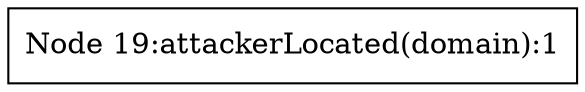 strict digraph G {
  1 [ label="Node 19:attackerLocated(domain):1" shape="box" nodeType="AND" probArray="1.0" ];
}
